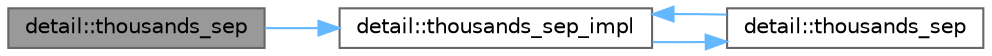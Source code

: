 digraph "detail::thousands_sep"
{
 // LATEX_PDF_SIZE
  bgcolor="transparent";
  edge [fontname=Helvetica,fontsize=10,labelfontname=Helvetica,labelfontsize=10];
  node [fontname=Helvetica,fontsize=10,shape=box,height=0.2,width=0.4];
  rankdir="LR";
  Node1 [id="Node000001",label="detail::thousands_sep",height=0.2,width=0.4,color="gray40", fillcolor="grey60", style="filled", fontcolor="black",tooltip=" "];
  Node1 -> Node2 [id="edge1_Node000001_Node000002",color="steelblue1",style="solid",tooltip=" "];
  Node2 [id="Node000002",label="detail::thousands_sep_impl",height=0.2,width=0.4,color="grey40", fillcolor="white", style="filled",URL="$namespacedetail.html#a4502de3a177ac3be0fd7b63b1e817631",tooltip=" "];
  Node2 -> Node3 [id="edge2_Node000002_Node000003",color="steelblue1",style="solid",tooltip=" "];
  Node3 [id="Node000003",label="detail::thousands_sep",height=0.2,width=0.4,color="grey40", fillcolor="white", style="filled",URL="$namespacedetail.html#a7dd77ce4fe6f606448a057de45122507",tooltip=" "];
  Node3 -> Node2 [id="edge3_Node000003_Node000002",color="steelblue1",style="solid",tooltip=" "];
}
